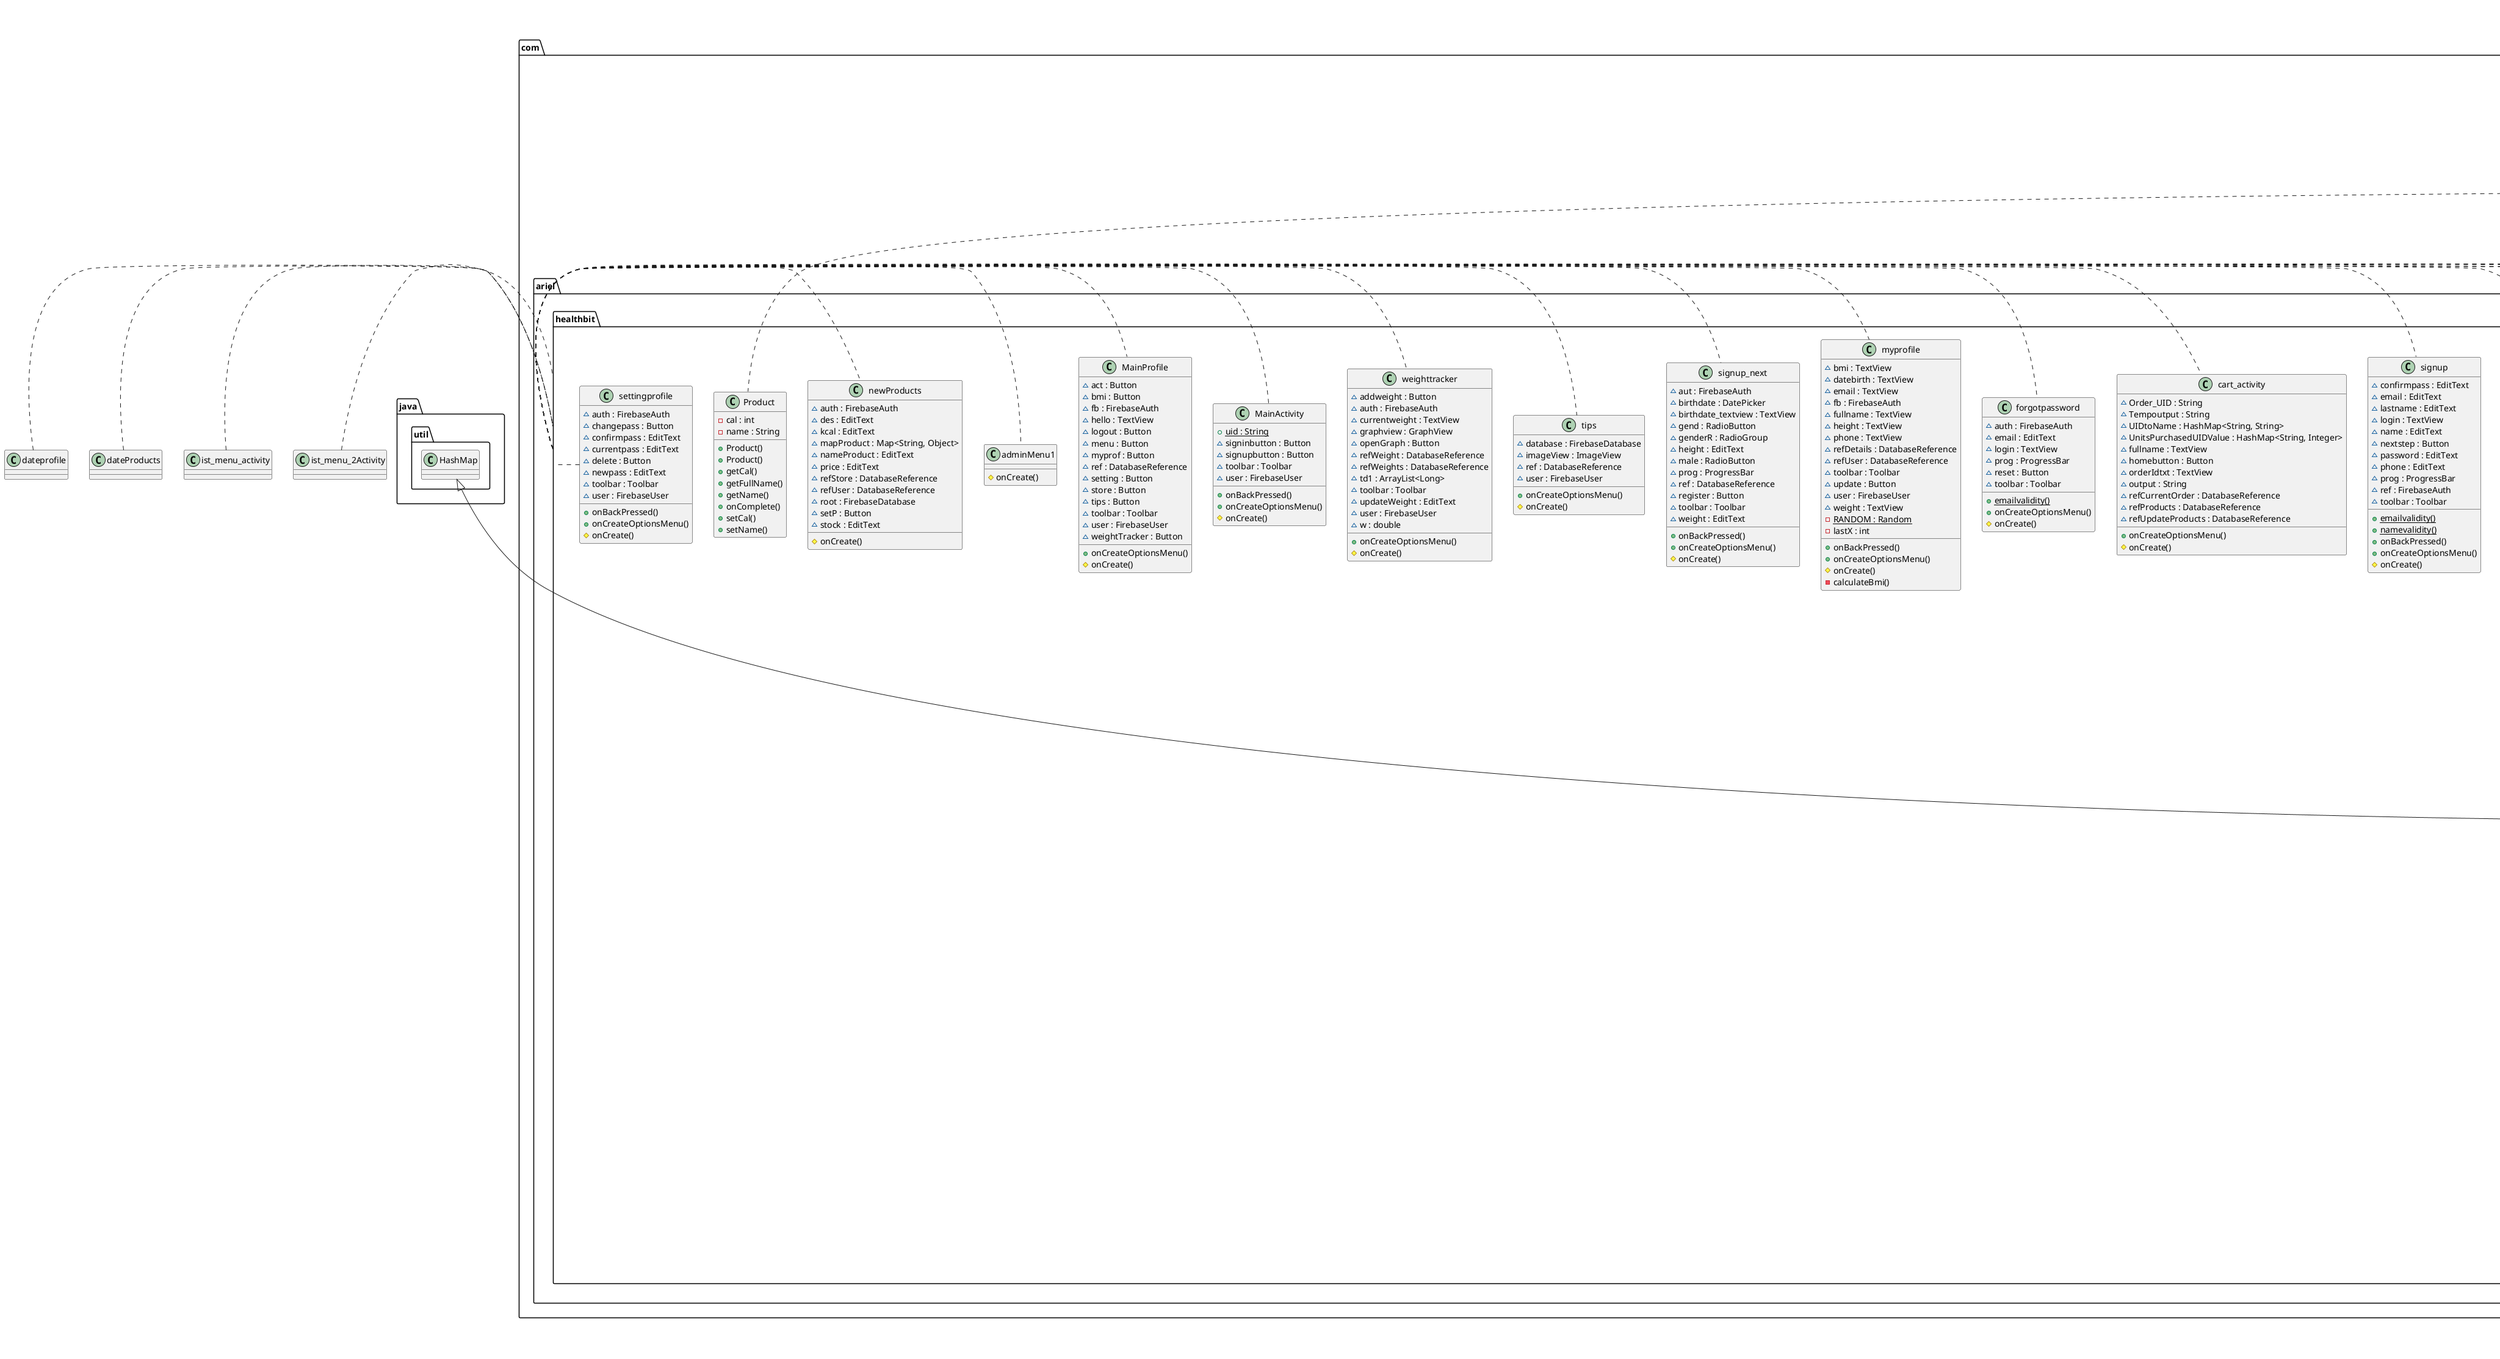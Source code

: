 @startuml

title __HEALTHBIT's Class Diagram__\n

  namespace com.ariel.healthbit {
    class com.ariel.healthbit.Details {
        + date : String
        + gender : String
        + height : double
        + weight : double
        + weights : ArrayList<Double>
        + Details()
        + Details()
        + getDate()
        + getGender()
        + getHeight()
        + getWeight()
        + getWeights()
        + setDate()
        + setGender()
        + setHeight()
        + setWeight()
        + setWeights()
        + toMap()
    }
  }
  

  namespace com.ariel.healthbit {
    class com.ariel.healthbit.FireApp {
        + onCreate()
    }
  }


  namespace com.ariel.healthbit {
    class com.ariel.healthbit.First2Fragment {
        + onCreateView()
        + onViewCreated()
    }
  }
  

  namespace com.ariel.healthbit {
    class com.ariel.healthbit.First3Fragment {
        + onCreateView()
        + onViewCreated()
    }
  }
  

  namespace com.ariel.healthbit {
    class com.ariel.healthbit.FirstFragment {
        + onCreateView()
        + onViewCreated()
    }
  }
  

  namespace com.ariel.healthbit {
    class com.ariel.healthbit.MainActivity {
        {static} + uid : String
        ~ signinbutton : Button
        ~ signupbutton : Button
        ~ toolbar : Toolbar
        ~ user : FirebaseUser
        + onBackPressed()
        + onCreateOptionsMenu()
        # onCreate()
    }
  }
  

  namespace com.ariel.healthbit {
    class com.ariel.healthbit.MainProfile {
        ~ act : Button
        ~ bmi : Button
        ~ fb : FirebaseAuth
        ~ hello : TextView
        ~ logout : Button
        ~ menu : Button
        ~ myprof : Button
        ~ ref : DatabaseReference
        ~ setting : Button
        ~ store : Button
        ~ tips : Button
        ~ toolbar : Toolbar
        ~ user : FirebaseUser
        ~ weightTracker : Button
        + onCreateOptionsMenu()
        # onCreate()
    }
  }
  

  namespace com.ariel.healthbit {
    class com.ariel.healthbit.Order {
        ~ itemQuantity : ArrayList<productOrder>

        ~ totalPrice : double
        ~ userUID : String
        + FillProductInMap()
        + Order()
        + Order()
        + Order()
        + Order()
        + getItemQuantity()
        + getItemQuantity()
        + getTotalPrice()
        + getUserUID()
        + setItemQuantity()
        + setTotalPrice()
        + setUserUID()
    }
  }
  

  namespace com.ariel.healthbit {
    class com.ariel.healthbit.Product {
        - cal : int
        - name : String
        + Product()
        + Product()
        + getCal()
        + getFullName()
        + getName()
        + onComplete()
        + setCal()
        + setName()
    }
  }
  

  namespace com.ariel.healthbit {
    class com.ariel.healthbit.ProductEvent {
        - cal : int
        - count : int
        - name : String
        - start : String
        - type : int
        + ProductEvent()
        + ProductEvent()
        + getCal()
        + getCount()
        + getFullName()
        + getName()
        + getStart()
        + getType()
        + onComplete()
        + setCal()
        + setCount()
        + setName()
        + setStart()
        + setType()
    }
  }
  

  namespace com.ariel.healthbit {
    class com.ariel.healthbit.Second2Fragment {
        + onCreateView()
        + onViewCreated()
    }
  }
  

  namespace com.ariel.healthbit {
    class com.ariel.healthbit.Second3Fragment {
        + onCreateView()
        + onViewCreated()
    }
  }
  

  namespace com.ariel.healthbit {
    class com.ariel.healthbit.SecondFragment {
        + onCreateView()
        + onViewCreated()
    }
  }
  

  namespace com.ariel.healthbit {
    class com.ariel.healthbit.TipEvent {
        - context : String
        - date : String
        + TipEvent()
        + TipEvent()
        + getContext()
        + getDate()
        + onComplete()
        + setContext()
        + setDate()
    }
  }
  

  namespace com.ariel.healthbit {
    class com.ariel.healthbit.User {
        + Started : String
        + admin : String
        + email : String
        + lname : String
        + name : String
        + phone : String
        + User()
        + User()
        + toMap()
    }
  }
  

  namespace com.ariel.healthbit {
    class com.ariel.healthbit.activityOrders {
        ~ getin : String
        + onCreateOptionsMenu()
        # onCreate()
    }
  }
  

  namespace com.ariel.healthbit {
    class com.ariel.healthbit.adminMenu1 {
        # onCreate()
    }
  }
  

  namespace com.ariel.healthbit {
    class com.ariel.healthbit.bmi_activity {
        ~ BMI : Button
        ~ cm : TextView
        ~ heightS : SeekBar
        ~ kg : TextView
        ~ toolbar : Toolbar
        ~ weightS : SeekBar
        + onCreateOptionsMenu()
        # onCreate()
        - BMImeaning()
        - calculateBmi()
    }
  }
  

  namespace com.ariel.healthbit {
    class com.ariel.healthbit.cart_activity {
        ~ Order_UID : String
        ~ Tempoutput : String
        ~ UIDtoName : HashMap<String, String>
        ~ UnitsPurchasedUIDValue : HashMap<String, Integer>
        ~ fullname : TextView
        ~ homebutton : Button
        ~ orderIdtxt : TextView
        ~ output : String
        ~ refCurrentOrder : DatabaseReference
        ~ refProducts : DatabaseReference
        ~ refUpdateProducts : DatabaseReference
        + onCreateOptionsMenu()
        # onCreate()
    }
  }
  

  namespace com.ariel.healthbit {
    class com.ariel.healthbit.daily_activity {
        ~ toolbar : Toolbar
        + onCreateOptionsMenu()
        # onCreate()
    }
  }
  

  namespace com.ariel.healthbit {
    class com.ariel.healthbit.dailymenu {
        {static} + type : int
        ~ back : Button
        ~ btn1 : Button
        ~ btn2 : Button
        ~ btn3 : Button
        ~ btn4 : Button
        ~ toolbar : Toolbar
        + onCreateOptionsMenu()
        # onCreate()
    }
  }
  

  namespace com.ariel.healthbit {
    class com.ariel.healthbit.forgotpassword {
        ~ auth : FirebaseAuth
        ~ email : EditText
        ~ login : TextView
        ~ prog : ProgressBar
        ~ reset : Button
        ~ toolbar : Toolbar
        {static} + emailvalidity()
        + onCreateOptionsMenu()
        # onCreate()
    }
  }
  

  namespace com.ariel.healthbit {
    class com.ariel.healthbit.list_menu_2Activity {
        {static} + signin_uid : String
        ~ btn_save : Button
        ~ database : FirebaseDatabase
        ~ edit_calories : EditText
        ~ edit_product : EditText
        ~ ref : DatabaseReference
        ~ refEvent : DatabaseReference
        ~ user : FirebaseUser
        # onCreate()
    }
  }
  

  namespace com.ariel.healthbit {
    class com.ariel.healthbit.list_menu_activity {
        {static} + adapter : list_menu_adapter
        {static} + context : Context
        {static} + database : FirebaseDatabase
        {static} + event_of_today : Query
        {static} + list : ArrayList<ProductEvent>
        {static} + list_button : Button
        {static} + listview : ListView
        {static} + ref : DatabaseReference
        {static} + search_autoComplete : AutoCompleteTextView
        {static} + search_button : ImageButton
        {static} + search_list : ArrayList<String>
        {static} + search_query : String
        {static} + today_date : String
        {static} + clear_adapter()
        {static} + get_today_date()
        {static} + list_search_by_fullname()
        + onCreateOptionsMenu()
        {static} + remove_all_from_db()
        {static} + remove_from_db()
        {static} + set_adapter()
        + set_list_clear_button()
        {static} + set_new_row()
        {static} + set_new_row_in_db()
        + set_search_options_button()
        {static} + set_search_options_init()
        {static} + set_search_options_of_globals()
        {static} + set_search_options_of_owner()
        {static} + set_up_user_rows()
        # onCreate()
    }
  }
  

  namespace com.ariel.healthbit {
    class com.ariel.healthbit.list_menu_adapter {
        + database : FirebaseDatabase
        + event_of_today : Query
        + ref : DatabaseReference
        - btn_less : Button
        - btn_more : Button
        - context : Context
        - edit_count : EditText
        - list : ArrayList<ProductEvent>
        - value : int
        - view_product : TextView
        + getCount()
        + getItem()
        + getItemId()
        + getView()
        + get_edit_count()
        + list_menu_adapter()
        + update_db_on_count_change()
    }
  }
  

  namespace com.ariel.healthbit {
    class com.ariel.healthbit.myprofile {
        ~ bmi : TextView
        ~ datebirth : TextView
        ~ email : TextView
        ~ fb : FirebaseAuth
        ~ fullname : TextView
        ~ height : TextView
        ~ phone : TextView
        ~ refDetails : DatabaseReference
        ~ refUser : DatabaseReference
        ~ toolbar : Toolbar
        ~ update : Button
        ~ user : FirebaseUser
        ~ weight : TextView
        {static} - RANDOM : Random
        - lastX : int
        + onBackPressed()
        + onCreateOptionsMenu()
        # onCreate()
        - calculateBmi()
    }
  }
  

  namespace com.ariel.healthbit {
    class com.ariel.healthbit.newProducts {
        ~ auth : FirebaseAuth
        ~ des : EditText
        ~ kcal : EditText
        ~ mapProduct : Map<String, Object>
        ~ nameProduct : EditText
        ~ price : EditText
        ~ refStore : DatabaseReference
        ~ refUser : DatabaseReference
        ~ root : FirebaseDatabase
        ~ setP : Button
        ~ stock : EditText
        # onCreate()
    }
  }
  

  namespace com.ariel.healthbit {
    class com.ariel.healthbit.productOrder {
        ~ Item : String
        ~ amount : int
        ~ price : double
        + getAmount()
        + getItem()
        + getPrice()
        + productOrder()
        + productOrder()
        + productOrder()
        + setAmount()
        + setItem()
        + setPrice()
    }
  }
  

  namespace com.ariel.healthbit {
    class com.ariel.healthbit.settingprofile {
        ~ auth : FirebaseAuth
        ~ changepass : Button
        ~ confirmpass : EditText
        ~ currentpass : EditText
        ~ delete : Button
        ~ newpass : EditText
        ~ toolbar : Toolbar
        ~ user : FirebaseUser
        + onBackPressed()
        + onCreateOptionsMenu()
        # onCreate()
    }
  }
  

  namespace com.ariel.healthbit {
    class com.ariel.healthbit.signin {
        ~ email : EditText
        ~ forgotpassword : TextView
        ~ login : Button
        ~ password : EditText
        ~ prog : ProgressBar
        ~ ref : FirebaseAuth
        ~ refUser : DatabaseReference
        ~ signup : TextView
        ~ toolbar : Toolbar
        {static} + emailvalidity()
        + onBackPressed()
        + onCreateOptionsMenu()
        # onCreate()
    }
  }
  

  namespace com.ariel.healthbit {
    class com.ariel.healthbit.signup {
        ~ confirmpass : EditText
        ~ email : EditText
        ~ lastname : EditText
        ~ login : TextView
        ~ name : EditText
        ~ nextstep : Button
        ~ password : EditText
        ~ phone : EditText
        ~ prog : ProgressBar
        ~ ref : FirebaseAuth
        ~ toolbar : Toolbar
        {static} + emailvalidity()
        {static} + namevalidity()
        + onBackPressed()
        + onCreateOptionsMenu()
        # onCreate()
    }
  }
  

  namespace com.ariel.healthbit {
    class com.ariel.healthbit.signup_next {
        ~ aut : FirebaseAuth
        ~ birthdate : DatePicker
        ~ birthdate_textview : TextView
        ~ gend : RadioButton
        ~ genderR : RadioGroup
        ~ height : EditText
        ~ male : RadioButton
        ~ prog : ProgressBar
        ~ ref : DatabaseReference
        ~ register : Button
        ~ toolbar : Toolbar
        ~ weight : EditText
        + onBackPressed()
        + onCreateOptionsMenu()
        # onCreate()
    }
  }
  

  namespace com.ariel.healthbit {
    class com.ariel.healthbit.store {
        ~ fb : FirebaseAuth
        ~ gotoCart : Button
        ~ inStock : TextView
        ~ prices : ArrayList<Double>
        ~ productUID : ArrayList<String>
        ~ refOrders : DatabaseReference
        ~ refUser : DatabaseReference
        ~ tvIndexes : ArrayList<TextView>
        + setOnClick()
        # onCreate()
        ~ handleOnClick()
    }
  }
  

  namespace com.ariel.healthbit {
    class com.ariel.healthbit.storeProduct {
        + UnitsInStock : int
        + kcal : double
        + name : String
        + price : double
        + subType : String
        + getKcal()
        + getName()
        + getPrice()
        + getSubType()
        + getUnitsInStock()
        + setKcal()
        + setName()
        + setPrice()
        + setSubType()
        + setUnitsInStock()
        + storeProduct()
        + storeProduct()
        + storeProduct()
        + storeProduct()
    }
  }
  

  namespace com.ariel.healthbit {
    class com.ariel.healthbit.tips {
        ~ database : FirebaseDatabase
        ~ imageView : ImageView
        ~ ref : DatabaseReference
        ~ user : FirebaseUser
        + onCreateOptionsMenu()
        # onCreate()
    }
  }
  

  namespace com.ariel.healthbit {
    class com.ariel.healthbit.updateProducts {
        + onCreateOptionsMenu()
        # onCreate()
    }
  }
  

  namespace com.ariel.healthbit {
    class com.ariel.healthbit.updateprofile {
        ~ auth : FirebaseAuth
        ~ bmi : TextView
        ~ email : TextView
        ~ height : EditText
        ~ lname : EditText
        ~ name : EditText
        ~ number : EditText
        ~ phone : EditText
        ~ refDetails : DatabaseReference
        ~ refUser : DatabaseReference
        ~ toolbar : Toolbar
        ~ update : Button
        ~ weight : EditText
        + onBackPressed()
        + onCreateOptionsMenu()
        # onCreate()
        - calculateBmi()
    }
  }
  

  namespace com.ariel.healthbit {
    class com.ariel.healthbit.weighttracker {
        ~ addweight : Button
        ~ auth : FirebaseAuth
        ~ currentweight : TextView
        ~ graphview : GraphView
        ~ openGraph : Button
        ~ refWeight : DatabaseReference
        ~ refWeights : DatabaseReference
        ~ td1 : ArrayList<Long>
        ~ toolbar : Toolbar
        ~ updateWeight : EditText
        ~ user : FirebaseUser
        ~ w : double
        + onCreateOptionsMenu()
        # onCreate()
    }
  }
  

  com.ariel.healthbit.FireApp -up-|> android.app.Application
  com.ariel.healthbit.First2Fragment -up-|> androidx.fragment.app.Fragment
  com.ariel.healthbit.First3Fragment -up-|> androidx.fragment.app.Fragment
  com.ariel.healthbit.FirstFragment -up-|> androidx.fragment.app.Fragment
  com.ariel.healthbit.MainActivity
  com.ariel.healthbit.MainProfile
  com.ariel.healthbit.Product .up.|> com.google.firebase.database.DatabaseReference.CompletionListener
  com.ariel.healthbit.ProductEvent .up.|> com.google.firebase.database.DatabaseReference.CompletionListener
  com.ariel.healthbit.Second2Fragment -up-|> androidx.fragment.app.Fragment
  com.ariel.healthbit.Second3Fragment -up-|> androidx.fragment.app.Fragment
  com.ariel.healthbit.SecondFragment -up-|> androidx.fragment.app.Fragment
  com.ariel.healthbit.TipEvent .up.|> com.google.firebase.database.DatabaseReference.CompletionListener
  com.ariel.healthbit.activityOrders
  com.ariel.healthbit.activityOrders o-- com.ariel.healthbit.storeProduct : product1
  com.ariel.healthbit.activityOrders o-- com.ariel.healthbit.storeProduct : product2
  com.ariel.healthbit.activityOrders o-- com.ariel.healthbit.storeProduct : product3
  com.ariel.healthbit.adminMenu1
  com.ariel.healthbit.bmi_activity
  com.ariel.healthbit.cart_activity
  com.ariel.healthbit.daily_activity
  com.ariel.healthbit.dailymenu
  com.ariel.healthbit.forgotpassword
  com.ariel.healthbit.list_menu_2Activity
  com.ariel.healthbit.list_menu_activity
  com.ariel.healthbit.list_menu_adapter .up.|> android.widget.ListAdapter
  com.ariel.healthbit.list_menu_adapter -up-|> android.widget.BaseAdapter
  com.ariel.healthbit.myprofile
  com.ariel.healthbit.newProducts
  com.ariel.healthbit.settingprofile
  com.ariel.healthbit.signin
  com.ariel.healthbit.signup
  com.ariel.healthbit.signup_next
  com.ariel.healthbit.store
  com.ariel.healthbit.store o-- com.ariel.healthbit.Order : currOrder
  com.ariel.healthbit.storeProduct -up-|> java.util.HashMap
  com.ariel.healthbit.tips
  com.ariel.healthbit.updateProducts
  com.ariel.healthbit.updateProducts o-- com.ariel.healthbit.storeProduct : product1
  com.ariel.healthbit.updateProducts o-- com.ariel.healthbit.storeProduct : product2
  com.ariel.healthbit.updateProducts o-- com.ariel.healthbit.storeProduct : product3
  com.ariel.healthbit.updateprofile
  com.ariel.healthbit.weighttracker


right footer


PlantUML diagram generated by SketchIt! (https://bitbucket.org/pmesmeur/sketch.it)
For more information about this tool, please contact philippe.mesmeur@gmail.com
endfooter

@enduml
